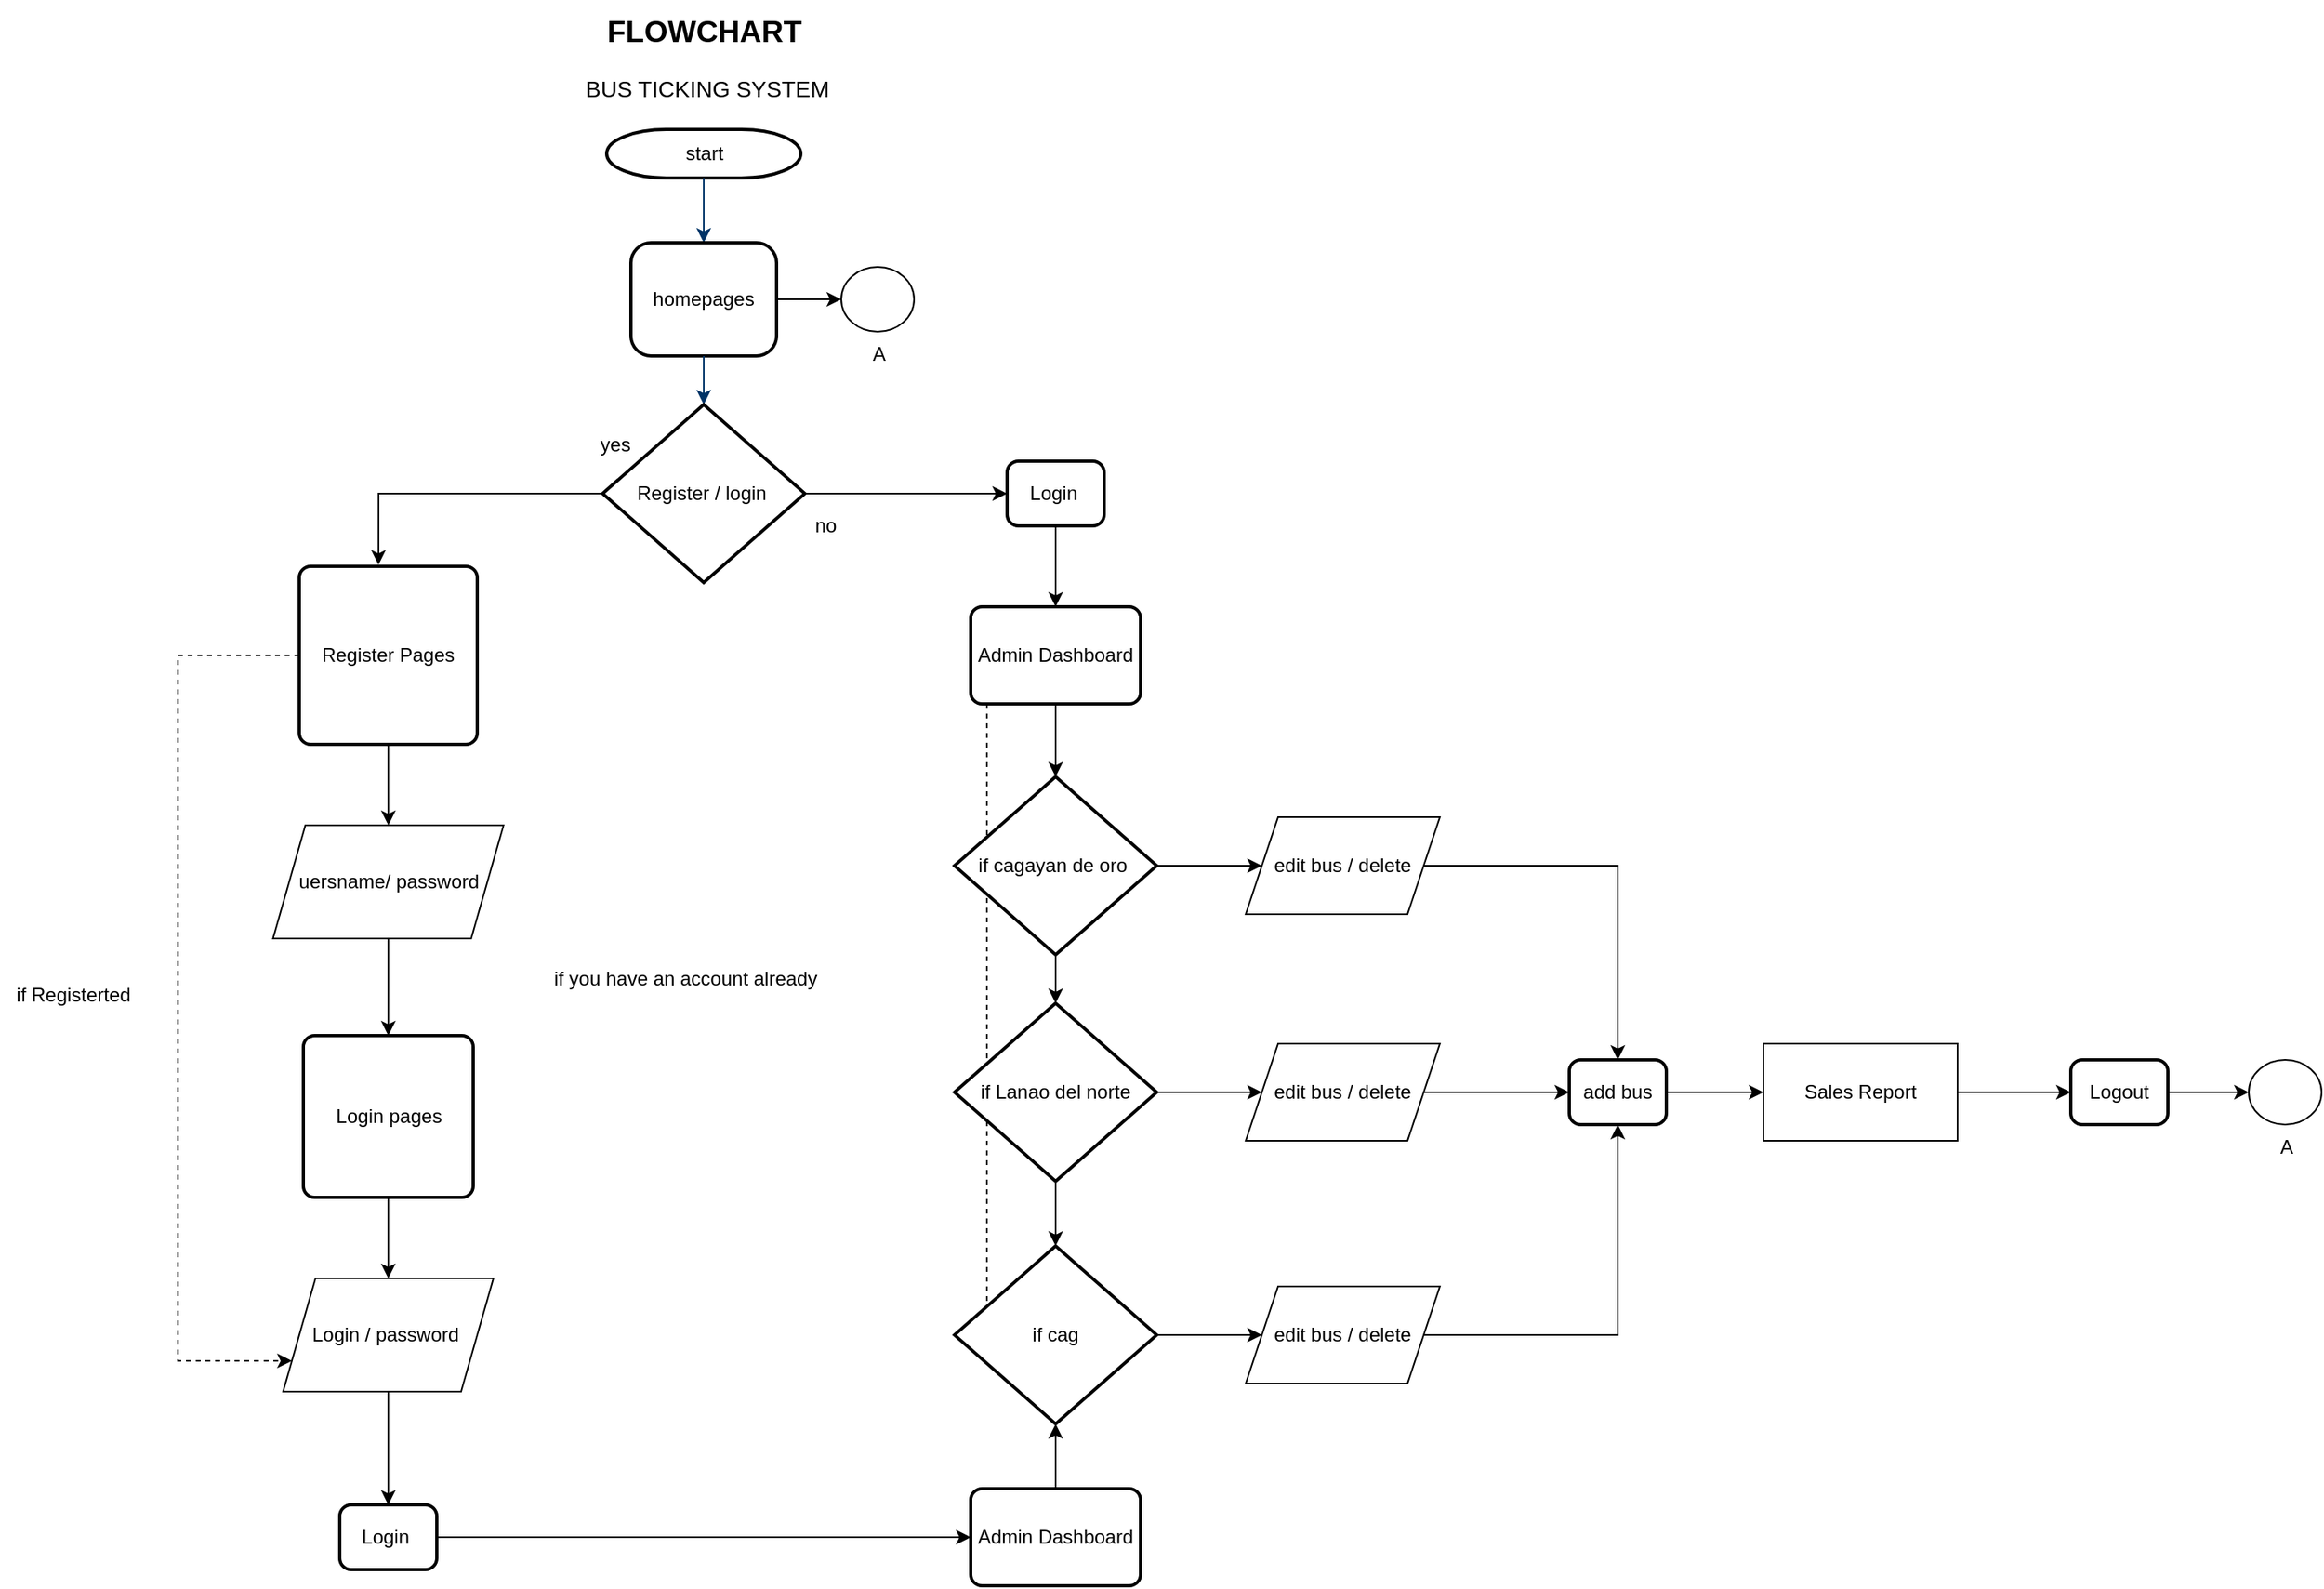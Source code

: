 <mxfile version="26.1.1">
  <diagram id="6a731a19-8d31-9384-78a2-239565b7b9f0" name="FLOWCHART ">
    <mxGraphModel grid="1" page="1" gridSize="10" guides="1" tooltips="1" connect="1" arrows="1" fold="1" pageScale="1" pageWidth="1169" pageHeight="827" background="none" math="0" shadow="0">
      <root>
        <mxCell id="0" />
        <mxCell id="1" parent="0" />
        <mxCell id="2" value="start" style="shape=mxgraph.flowchart.terminator;strokeWidth=2;gradientColor=none;gradientDirection=north;fontStyle=0;html=1;" vertex="1" parent="1">
          <mxGeometry x="425" y="330" width="120" height="30" as="geometry" />
        </mxCell>
        <mxCell id="7" style="fontStyle=1;strokeColor=#003366;strokeWidth=1;html=1;entryX=0.5;entryY=0;entryDx=0;entryDy=0;" edge="1" parent="1" source="2" target="kPTPFct4EZHVwnSOma2R-57">
          <mxGeometry relative="1" as="geometry">
            <mxPoint x="490" y="430" as="targetPoint" />
          </mxGeometry>
        </mxCell>
        <mxCell id="kPTPFct4EZHVwnSOma2R-134" value="" style="edgeStyle=orthogonalEdgeStyle;rounded=0;orthogonalLoop=1;jettySize=auto;html=1;" edge="1" parent="1" source="kPTPFct4EZHVwnSOma2R-57" target="kPTPFct4EZHVwnSOma2R-133">
          <mxGeometry relative="1" as="geometry" />
        </mxCell>
        <mxCell id="kPTPFct4EZHVwnSOma2R-57" value="homepages" style="rounded=1;whiteSpace=wrap;html=1;absoluteArcSize=1;arcSize=25;strokeWidth=2;" vertex="1" parent="1">
          <mxGeometry x="440" y="400" width="90" height="70" as="geometry" />
        </mxCell>
        <mxCell id="kPTPFct4EZHVwnSOma2R-59" style="fontStyle=1;strokeColor=#003366;strokeWidth=1;html=1;exitX=0.5;exitY=1;exitDx=0;exitDy=0;entryX=0.5;entryY=0;entryDx=0;entryDy=0;entryPerimeter=0;" edge="1" parent="1" source="kPTPFct4EZHVwnSOma2R-57" target="kPTPFct4EZHVwnSOma2R-60">
          <mxGeometry relative="1" as="geometry">
            <mxPoint x="485" y="500" as="sourcePoint" />
            <mxPoint x="485" y="530" as="targetPoint" />
          </mxGeometry>
        </mxCell>
        <mxCell id="kPTPFct4EZHVwnSOma2R-100" style="edgeStyle=orthogonalEdgeStyle;rounded=0;orthogonalLoop=1;jettySize=auto;html=1;entryX=0.445;entryY=-0.009;entryDx=0;entryDy=0;entryPerimeter=0;" edge="1" parent="1" source="kPTPFct4EZHVwnSOma2R-60" target="kPTPFct4EZHVwnSOma2R-62">
          <mxGeometry relative="1" as="geometry">
            <mxPoint x="290" y="555" as="targetPoint" />
          </mxGeometry>
        </mxCell>
        <mxCell id="kPTPFct4EZHVwnSOma2R-101" style="edgeStyle=orthogonalEdgeStyle;rounded=0;orthogonalLoop=1;jettySize=auto;html=1;" edge="1" parent="1" source="kPTPFct4EZHVwnSOma2R-60" target="kPTPFct4EZHVwnSOma2R-93">
          <mxGeometry relative="1" as="geometry">
            <mxPoint x="670" y="555" as="targetPoint" />
          </mxGeometry>
        </mxCell>
        <mxCell id="kPTPFct4EZHVwnSOma2R-60" value="Register / login&amp;nbsp;" style="strokeWidth=2;html=1;shape=mxgraph.flowchart.decision;whiteSpace=wrap;" vertex="1" parent="1">
          <mxGeometry x="422.5" y="500" width="125" height="110" as="geometry" />
        </mxCell>
        <mxCell id="kPTPFct4EZHVwnSOma2R-61" value="yes" style="text;html=1;align=center;verticalAlign=middle;resizable=0;points=[];autosize=1;strokeColor=none;fillColor=none;" vertex="1" parent="1">
          <mxGeometry x="410" y="510" width="40" height="30" as="geometry" />
        </mxCell>
        <mxCell id="kPTPFct4EZHVwnSOma2R-80" value="" style="edgeStyle=orthogonalEdgeStyle;rounded=0;orthogonalLoop=1;jettySize=auto;html=1;" edge="1" parent="1" source="kPTPFct4EZHVwnSOma2R-62" target="kPTPFct4EZHVwnSOma2R-79">
          <mxGeometry relative="1" as="geometry" />
        </mxCell>
        <mxCell id="kPTPFct4EZHVwnSOma2R-85" style="edgeStyle=orthogonalEdgeStyle;rounded=0;orthogonalLoop=1;jettySize=auto;html=1;entryX=0;entryY=0.75;entryDx=0;entryDy=0;dashed=1;" edge="1" parent="1" source="kPTPFct4EZHVwnSOma2R-62" target="kPTPFct4EZHVwnSOma2R-83">
          <mxGeometry relative="1" as="geometry">
            <mxPoint x="140" y="1080" as="targetPoint" />
            <Array as="points">
              <mxPoint x="160" y="655" />
              <mxPoint x="160" y="1091" />
            </Array>
          </mxGeometry>
        </mxCell>
        <mxCell id="kPTPFct4EZHVwnSOma2R-62" value="Register Pages" style="rounded=1;whiteSpace=wrap;html=1;absoluteArcSize=1;arcSize=14;strokeWidth=2;" vertex="1" parent="1">
          <mxGeometry x="235" y="600" width="110" height="110" as="geometry" />
        </mxCell>
        <mxCell id="kPTPFct4EZHVwnSOma2R-78" value="" style="edgeStyle=orthogonalEdgeStyle;rounded=0;orthogonalLoop=1;jettySize=auto;html=1;" edge="1" parent="1" source="kPTPFct4EZHVwnSOma2R-66" target="kPTPFct4EZHVwnSOma2R-83">
          <mxGeometry relative="1" as="geometry">
            <mxPoint x="290" y="1030" as="targetPoint" />
          </mxGeometry>
        </mxCell>
        <mxCell id="kPTPFct4EZHVwnSOma2R-66" value="Login pages" style="rounded=1;whiteSpace=wrap;html=1;absoluteArcSize=1;arcSize=14;strokeWidth=2;" vertex="1" parent="1">
          <mxGeometry x="237.5" y="890" width="105" height="100" as="geometry" />
        </mxCell>
        <mxCell id="kPTPFct4EZHVwnSOma2R-71" value="no" style="text;html=1;align=center;verticalAlign=middle;resizable=0;points=[];autosize=1;strokeColor=none;fillColor=none;" vertex="1" parent="1">
          <mxGeometry x="540" y="560" width="40" height="30" as="geometry" />
        </mxCell>
        <mxCell id="kPTPFct4EZHVwnSOma2R-81" value="" style="edgeStyle=orthogonalEdgeStyle;rounded=0;orthogonalLoop=1;jettySize=auto;html=1;" edge="1" parent="1" source="kPTPFct4EZHVwnSOma2R-79" target="kPTPFct4EZHVwnSOma2R-66">
          <mxGeometry relative="1" as="geometry" />
        </mxCell>
        <mxCell id="kPTPFct4EZHVwnSOma2R-79" value="uersname/ password" style="shape=parallelogram;perimeter=parallelogramPerimeter;whiteSpace=wrap;html=1;fixedSize=1;" vertex="1" parent="1">
          <mxGeometry x="218.75" y="760" width="142.5" height="70" as="geometry" />
        </mxCell>
        <mxCell id="kPTPFct4EZHVwnSOma2R-89" value="" style="edgeStyle=orthogonalEdgeStyle;rounded=0;orthogonalLoop=1;jettySize=auto;html=1;" edge="1" parent="1" source="kPTPFct4EZHVwnSOma2R-83" target="kPTPFct4EZHVwnSOma2R-88">
          <mxGeometry relative="1" as="geometry" />
        </mxCell>
        <mxCell id="kPTPFct4EZHVwnSOma2R-83" value="Login / password&amp;nbsp;" style="shape=parallelogram;perimeter=parallelogramPerimeter;whiteSpace=wrap;html=1;fixedSize=1;" vertex="1" parent="1">
          <mxGeometry x="225" y="1040" width="130" height="70" as="geometry" />
        </mxCell>
        <mxCell id="kPTPFct4EZHVwnSOma2R-87" value="if Registerted" style="text;html=1;align=center;verticalAlign=middle;resizable=0;points=[];autosize=1;strokeColor=none;fillColor=none;" vertex="1" parent="1">
          <mxGeometry x="50" y="850" width="90" height="30" as="geometry" />
        </mxCell>
        <mxCell id="kPTPFct4EZHVwnSOma2R-104" value="" style="edgeStyle=orthogonalEdgeStyle;rounded=0;orthogonalLoop=1;jettySize=auto;html=1;" edge="1" parent="1" source="kPTPFct4EZHVwnSOma2R-88" target="kPTPFct4EZHVwnSOma2R-103">
          <mxGeometry relative="1" as="geometry" />
        </mxCell>
        <mxCell id="kPTPFct4EZHVwnSOma2R-88" value="Login&amp;nbsp;" style="rounded=1;whiteSpace=wrap;html=1;absoluteArcSize=1;arcSize=14;strokeWidth=2;" vertex="1" parent="1">
          <mxGeometry x="260" y="1180" width="60" height="40" as="geometry" />
        </mxCell>
        <mxCell id="kPTPFct4EZHVwnSOma2R-108" value="" style="edgeStyle=orthogonalEdgeStyle;rounded=0;orthogonalLoop=1;jettySize=auto;html=1;" edge="1" parent="1" source="kPTPFct4EZHVwnSOma2R-90" target="kPTPFct4EZHVwnSOma2R-105">
          <mxGeometry relative="1" as="geometry" />
        </mxCell>
        <mxCell id="kPTPFct4EZHVwnSOma2R-119" style="edgeStyle=orthogonalEdgeStyle;rounded=0;orthogonalLoop=1;jettySize=auto;html=1;entryX=0;entryY=0.5;entryDx=0;entryDy=0;entryPerimeter=0;dashed=1;" edge="1" parent="1" source="kPTPFct4EZHVwnSOma2R-90" target="kPTPFct4EZHVwnSOma2R-107">
          <mxGeometry relative="1" as="geometry">
            <mxPoint x="550" y="1080" as="targetPoint" />
            <Array as="points">
              <mxPoint x="660" y="1075" />
            </Array>
          </mxGeometry>
        </mxCell>
        <mxCell id="kPTPFct4EZHVwnSOma2R-90" value="Admin Dashboard" style="rounded=1;whiteSpace=wrap;html=1;absoluteArcSize=1;arcSize=14;strokeWidth=2;" vertex="1" parent="1">
          <mxGeometry x="650" y="625" width="105" height="60" as="geometry" />
        </mxCell>
        <mxCell id="kPTPFct4EZHVwnSOma2R-109" value="" style="edgeStyle=orthogonalEdgeStyle;rounded=0;orthogonalLoop=1;jettySize=auto;html=1;" edge="1" parent="1" source="kPTPFct4EZHVwnSOma2R-93" target="kPTPFct4EZHVwnSOma2R-90">
          <mxGeometry relative="1" as="geometry" />
        </mxCell>
        <mxCell id="kPTPFct4EZHVwnSOma2R-93" value="Login&amp;nbsp;" style="rounded=1;whiteSpace=wrap;html=1;absoluteArcSize=1;arcSize=14;strokeWidth=2;" vertex="1" parent="1">
          <mxGeometry x="672.5" y="535" width="60" height="40" as="geometry" />
        </mxCell>
        <mxCell id="kPTPFct4EZHVwnSOma2R-118" value="" style="edgeStyle=orthogonalEdgeStyle;rounded=0;orthogonalLoop=1;jettySize=auto;html=1;" edge="1" parent="1" source="kPTPFct4EZHVwnSOma2R-103" target="kPTPFct4EZHVwnSOma2R-107">
          <mxGeometry relative="1" as="geometry" />
        </mxCell>
        <mxCell id="kPTPFct4EZHVwnSOma2R-103" value="Admin Dashboard" style="rounded=1;whiteSpace=wrap;html=1;absoluteArcSize=1;arcSize=14;strokeWidth=2;" vertex="1" parent="1">
          <mxGeometry x="650" y="1170" width="105" height="60" as="geometry" />
        </mxCell>
        <mxCell id="kPTPFct4EZHVwnSOma2R-110" value="" style="edgeStyle=orthogonalEdgeStyle;rounded=0;orthogonalLoop=1;jettySize=auto;html=1;" edge="1" parent="1" source="kPTPFct4EZHVwnSOma2R-105" target="kPTPFct4EZHVwnSOma2R-106">
          <mxGeometry relative="1" as="geometry" />
        </mxCell>
        <mxCell id="kPTPFct4EZHVwnSOma2R-113" value="" style="edgeStyle=orthogonalEdgeStyle;rounded=0;orthogonalLoop=1;jettySize=auto;html=1;" edge="1" parent="1" source="kPTPFct4EZHVwnSOma2R-105" target="kPTPFct4EZHVwnSOma2R-112">
          <mxGeometry relative="1" as="geometry" />
        </mxCell>
        <mxCell id="kPTPFct4EZHVwnSOma2R-105" value="if cagayan de oro&amp;nbsp;" style="strokeWidth=2;html=1;shape=mxgraph.flowchart.decision;whiteSpace=wrap;" vertex="1" parent="1">
          <mxGeometry x="640" y="730" width="125" height="110" as="geometry" />
        </mxCell>
        <mxCell id="kPTPFct4EZHVwnSOma2R-111" value="" style="edgeStyle=orthogonalEdgeStyle;rounded=0;orthogonalLoop=1;jettySize=auto;html=1;" edge="1" parent="1" source="kPTPFct4EZHVwnSOma2R-106" target="kPTPFct4EZHVwnSOma2R-107">
          <mxGeometry relative="1" as="geometry" />
        </mxCell>
        <mxCell id="kPTPFct4EZHVwnSOma2R-116" value="" style="edgeStyle=orthogonalEdgeStyle;rounded=0;orthogonalLoop=1;jettySize=auto;html=1;" edge="1" parent="1" source="kPTPFct4EZHVwnSOma2R-106" target="kPTPFct4EZHVwnSOma2R-114">
          <mxGeometry relative="1" as="geometry" />
        </mxCell>
        <mxCell id="kPTPFct4EZHVwnSOma2R-106" value="if Lanao del norte" style="strokeWidth=2;html=1;shape=mxgraph.flowchart.decision;whiteSpace=wrap;" vertex="1" parent="1">
          <mxGeometry x="640" y="870" width="125" height="110" as="geometry" />
        </mxCell>
        <mxCell id="kPTPFct4EZHVwnSOma2R-117" value="" style="edgeStyle=orthogonalEdgeStyle;rounded=0;orthogonalLoop=1;jettySize=auto;html=1;" edge="1" parent="1" source="kPTPFct4EZHVwnSOma2R-107" target="kPTPFct4EZHVwnSOma2R-115">
          <mxGeometry relative="1" as="geometry" />
        </mxCell>
        <mxCell id="kPTPFct4EZHVwnSOma2R-107" value="if cag" style="strokeWidth=2;html=1;shape=mxgraph.flowchart.decision;whiteSpace=wrap;" vertex="1" parent="1">
          <mxGeometry x="640" y="1020" width="125" height="110" as="geometry" />
        </mxCell>
        <mxCell id="kPTPFct4EZHVwnSOma2R-125" style="edgeStyle=orthogonalEdgeStyle;rounded=0;orthogonalLoop=1;jettySize=auto;html=1;entryX=0.5;entryY=0;entryDx=0;entryDy=0;" edge="1" parent="1" source="kPTPFct4EZHVwnSOma2R-112" target="kPTPFct4EZHVwnSOma2R-121">
          <mxGeometry relative="1" as="geometry">
            <mxPoint x="1050" y="785" as="targetPoint" />
          </mxGeometry>
        </mxCell>
        <mxCell id="kPTPFct4EZHVwnSOma2R-112" value="edit bus / delete" style="shape=parallelogram;perimeter=parallelogramPerimeter;whiteSpace=wrap;html=1;fixedSize=1;" vertex="1" parent="1">
          <mxGeometry x="820" y="755" width="120" height="60" as="geometry" />
        </mxCell>
        <mxCell id="kPTPFct4EZHVwnSOma2R-123" value="" style="edgeStyle=orthogonalEdgeStyle;rounded=0;orthogonalLoop=1;jettySize=auto;html=1;" edge="1" parent="1" source="kPTPFct4EZHVwnSOma2R-114" target="kPTPFct4EZHVwnSOma2R-121">
          <mxGeometry relative="1" as="geometry" />
        </mxCell>
        <mxCell id="kPTPFct4EZHVwnSOma2R-114" value="edit bus / delete" style="shape=parallelogram;perimeter=parallelogramPerimeter;whiteSpace=wrap;html=1;fixedSize=1;" vertex="1" parent="1">
          <mxGeometry x="820" y="895" width="120" height="60" as="geometry" />
        </mxCell>
        <mxCell id="kPTPFct4EZHVwnSOma2R-126" style="edgeStyle=orthogonalEdgeStyle;rounded=0;orthogonalLoop=1;jettySize=auto;html=1;entryX=0.5;entryY=1;entryDx=0;entryDy=0;" edge="1" parent="1" source="kPTPFct4EZHVwnSOma2R-115" target="kPTPFct4EZHVwnSOma2R-121">
          <mxGeometry relative="1" as="geometry">
            <mxPoint x="1060" y="1075" as="targetPoint" />
          </mxGeometry>
        </mxCell>
        <mxCell id="kPTPFct4EZHVwnSOma2R-115" value="edit bus / delete" style="shape=parallelogram;perimeter=parallelogramPerimeter;whiteSpace=wrap;html=1;fixedSize=1;" vertex="1" parent="1">
          <mxGeometry x="820" y="1045" width="120" height="60" as="geometry" />
        </mxCell>
        <mxCell id="kPTPFct4EZHVwnSOma2R-120" value="if you have an account already&amp;nbsp;" style="text;html=1;align=center;verticalAlign=middle;resizable=0;points=[];autosize=1;strokeColor=none;fillColor=none;" vertex="1" parent="1">
          <mxGeometry x="380" y="840" width="190" height="30" as="geometry" />
        </mxCell>
        <mxCell id="kPTPFct4EZHVwnSOma2R-128" value="" style="edgeStyle=orthogonalEdgeStyle;rounded=0;orthogonalLoop=1;jettySize=auto;html=1;" edge="1" parent="1" source="kPTPFct4EZHVwnSOma2R-121" target="kPTPFct4EZHVwnSOma2R-127">
          <mxGeometry relative="1" as="geometry" />
        </mxCell>
        <mxCell id="kPTPFct4EZHVwnSOma2R-121" value="add bus" style="rounded=1;whiteSpace=wrap;html=1;absoluteArcSize=1;arcSize=14;strokeWidth=2;" vertex="1" parent="1">
          <mxGeometry x="1020" y="905" width="60" height="40" as="geometry" />
        </mxCell>
        <mxCell id="kPTPFct4EZHVwnSOma2R-130" value="" style="edgeStyle=orthogonalEdgeStyle;rounded=0;orthogonalLoop=1;jettySize=auto;html=1;" edge="1" parent="1" source="kPTPFct4EZHVwnSOma2R-127" target="kPTPFct4EZHVwnSOma2R-129">
          <mxGeometry relative="1" as="geometry" />
        </mxCell>
        <mxCell id="kPTPFct4EZHVwnSOma2R-127" value="Sales Report" style="rounded=0;whiteSpace=wrap;html=1;" vertex="1" parent="1">
          <mxGeometry x="1140" y="895" width="120" height="60" as="geometry" />
        </mxCell>
        <mxCell id="kPTPFct4EZHVwnSOma2R-132" value="" style="edgeStyle=orthogonalEdgeStyle;rounded=0;orthogonalLoop=1;jettySize=auto;html=1;" edge="1" parent="1" source="kPTPFct4EZHVwnSOma2R-129" target="kPTPFct4EZHVwnSOma2R-131">
          <mxGeometry relative="1" as="geometry" />
        </mxCell>
        <mxCell id="kPTPFct4EZHVwnSOma2R-129" value="Logout" style="rounded=1;whiteSpace=wrap;html=1;absoluteArcSize=1;arcSize=14;strokeWidth=2;" vertex="1" parent="1">
          <mxGeometry x="1330" y="905" width="60" height="40" as="geometry" />
        </mxCell>
        <mxCell id="kPTPFct4EZHVwnSOma2R-131" value="A" style="verticalLabelPosition=bottom;verticalAlign=top;html=1;shape=mxgraph.flowchart.on-page_reference;" vertex="1" parent="1">
          <mxGeometry x="1440" y="905" width="45" height="40" as="geometry" />
        </mxCell>
        <mxCell id="kPTPFct4EZHVwnSOma2R-133" value="A" style="verticalLabelPosition=bottom;verticalAlign=top;html=1;shape=mxgraph.flowchart.on-page_reference;" vertex="1" parent="1">
          <mxGeometry x="570" y="415" width="45" height="40" as="geometry" />
        </mxCell>
        <mxCell id="kPTPFct4EZHVwnSOma2R-135" value="&lt;span id=&quot;docs-internal-guid-e513d3fb-7fff-9a2f-b517-c671b91760b9&quot;&gt;&lt;span style=&quot;font-size: 14pt; font-family: Arial, sans-serif; color: rgb(0, 0, 0); background-color: transparent; font-weight: 700; font-variant-numeric: normal; font-variant-east-asian: normal; font-variant-alternates: normal; font-variant-position: normal; font-variant-emoji: normal; vertical-align: baseline; white-space: pre-wrap;&quot;&gt;FLOWCHART&lt;/span&gt;&lt;/span&gt;" style="text;html=1;align=center;verticalAlign=middle;resizable=0;points=[];autosize=1;strokeColor=none;fillColor=none;" vertex="1" parent="1">
          <mxGeometry x="415" y="250" width="140" height="40" as="geometry" />
        </mxCell>
        <mxCell id="kPTPFct4EZHVwnSOma2R-136" value="&lt;font style=&quot;font-size: 14px;&quot;&gt;BUS TICKING SYSTEM&lt;/font&gt;" style="text;whiteSpace=wrap;html=1;" vertex="1" parent="1">
          <mxGeometry x="410" y="290" width="180" height="40" as="geometry" />
        </mxCell>
      </root>
    </mxGraphModel>
  </diagram>
</mxfile>
